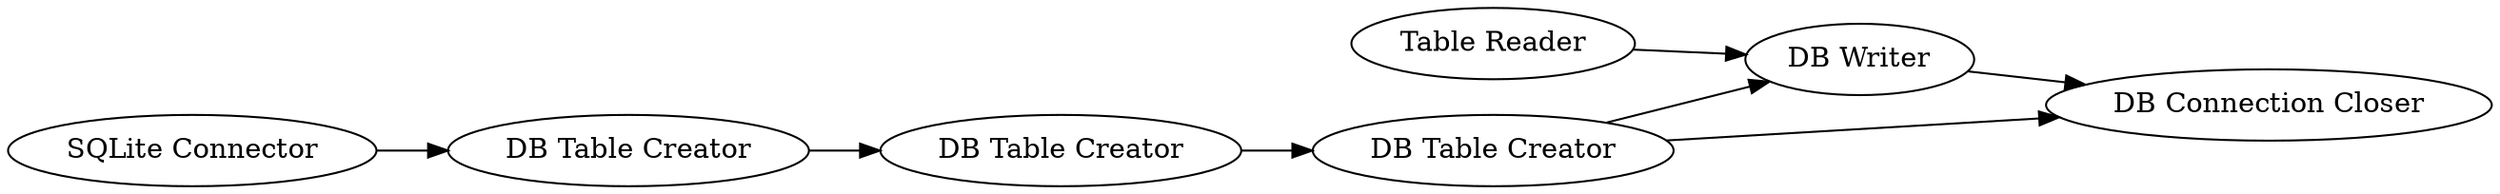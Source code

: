 digraph {
	4 -> 5
	8 -> 9
	9 -> 10
	5 -> 6
	7 -> 10
	6 -> 7
	7 -> 9
	5 [label="DB Table Creator"]
	7 [label="DB Table Creator"]
	9 [label="DB Writer"]
	4 [label="SQLite Connector"]
	6 [label="DB Table Creator"]
	8 [label="Table Reader"]
	10 [label="DB Connection Closer"]
	rankdir=LR
}
